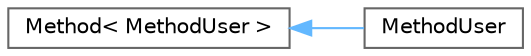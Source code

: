digraph "Graphical Class Hierarchy"
{
 // LATEX_PDF_SIZE
  bgcolor="transparent";
  edge [fontname=Helvetica,fontsize=10,labelfontname=Helvetica,labelfontsize=10];
  node [fontname=Helvetica,fontsize=10,shape=box,height=0.2,width=0.4];
  rankdir="LR";
  Node0 [id="Node000000",label="Method\< MethodUser \>",height=0.2,width=0.4,color="grey40", fillcolor="white", style="filled",URL="$classMethod.html",tooltip=" "];
  Node0 -> Node1 [id="edge6_Node000000_Node000001",dir="back",color="steelblue1",style="solid",tooltip=" "];
  Node1 [id="Node000001",label="MethodUser",height=0.2,width=0.4,color="grey40", fillcolor="white", style="filled",URL="$classMethodUser.html",tooltip=" "];
}
